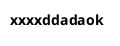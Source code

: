 {
  "sha1": "bjhpfskosniegsin4qa09doajhqmsky",
  "insertion": {
    "when": "2024-11-23T15:35:39.141Z",
    "url": "https://forum.plantuml.net/10597/preprocessorv2-multiline-function-invocation?show=10608#a10608",
    "user": "The-Lum"
  }
}
@startuml
!unquoted procedure $f($x)
title $x
!endfunction

$f(xxxx\
ddada\
ok\
)
@enduml
